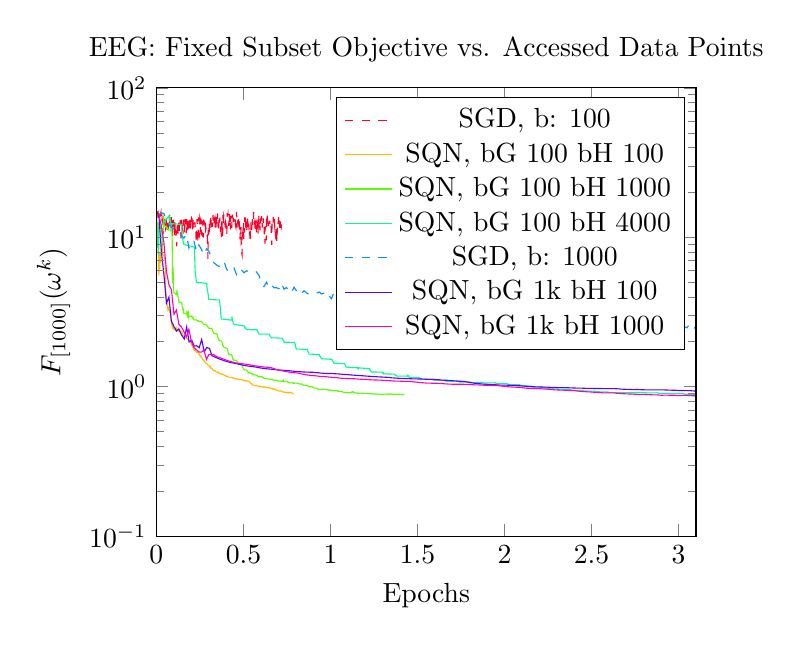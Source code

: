 % This file was created by matplotlib v0.1.0.
% Copyright (c) 2010--2014, Nico Schlömer <nico.schloemer@gmail.com>
% All rights reserved.
% 
% The lastest updates can be retrieved from
% 
% https://github.com/nschloe/matplotlib2tikz
% 
% where you can also submit bug reports and leavecomments.
% 
\begin{tikzpicture}

\definecolor{color1}{rgb}{1,0.728,0}
\definecolor{color0}{rgb}{1,0,0.16}
\definecolor{color3}{rgb}{0,1,0.548}
\definecolor{color2}{rgb}{0.36,1,0}
\definecolor{color5}{rgb}{0.355,0,1}
\definecolor{color4}{rgb}{0,0.562,1}
\definecolor{color6}{rgb}{1,0,0.75}

\begin{axis}[
title={EEG: Fixed Subset Objective vs. Accessed Data Points},
xlabel={Epochs},
ylabel={$F_{[1000]}(\omega^k)$},
xmin=0, xmax=3.1,
ymin=0.1, ymax=100,
ymode=log,
axis on top,
legend entries={{SGD, b: 100},{SQN, bG 100 bH 100},{SQN, bG 100 bH 1000},{SQN, bG 100 bH 4000},{SGD, b: 1000},{SQN, bG 1k bH 100},{SQN, bG 1k bH 1000}}
]
\addplot [color0, dashed]
coordinates {
(0.001,14.168)
(0.003,14.736)
(0.004,12.961)
(0.006,14.954)
(0.007,13.042)
(0.009,14.427)
(0.01,14.567)
(0.012,13.857)
(0.013,13.86)
(0.014,13.371)
(0.016,13.699)
(0.017,13.827)
(0.019,13.294)
(0.02,14.1)
(0.022,14.098)
(0.023,14.035)
(0.024,14.303)
(0.026,14.68)
(0.027,13.869)
(0.029,12.898)
(0.03,12.516)
(0.032,13.109)
(0.033,13.401)
(0.035,12.707)
(0.036,12.455)
(0.037,12.009)
(0.039,10.479)
(0.04,13.044)
(0.042,12.393)
(0.043,12.585)
(0.045,13.245)
(0.046,12.275)
(0.047,13.304)
(0.049,11.525)
(0.05,11.324)
(0.052,12.258)
(0.053,11.547)
(0.055,11.864)
(0.056,11.049)
(0.058,13.37)
(0.059,12.996)
(0.06,12.474)
(0.062,11.194)
(0.063,12.186)
(0.065,12.903)
(0.066,13.005)
(0.068,11.97)
(0.069,11.732)
(0.07,11.4)
(0.072,12.681)
(0.073,11.907)
(0.075,13.043)
(0.076,13.908)
(0.078,14.438)
(0.079,13.556)
(0.081,13.18)
(0.082,11.918)
(0.083,11.82)
(0.085,13.751)
(0.086,11.682)
(0.088,12.041)
(0.089,13.097)
(0.091,12.054)
(0.092,11.709)
(0.093,10.199)
(0.095,12.032)
(0.096,12.004)
(0.098,13.119)
(0.099,11.946)
(0.101,12.058)
(0.102,11.603)
(0.104,10.453)
(0.105,10.441)
(0.106,12.989)
(0.108,11.328)
(0.109,10.904)
(0.111,10.584)
(0.112,9.999)
(0.114,11.057)
(0.115,9.957)
(0.116,8.697)
(0.118,9.34)
(0.119,12.292)
(0.121,11.765)
(0.122,12.283)
(0.124,10.714)
(0.125,10.153)
(0.127,10.413)
(0.128,12.786)
(0.129,12.382)
(0.131,12.934)
(0.132,11.59)
(0.134,10.782)
(0.135,11.984)
(0.137,12.914)
(0.138,12.885)
(0.139,11.559)
(0.141,9.83)
(0.142,11.062)
(0.144,11.66)
(0.145,13.438)
(0.147,12.106)
(0.148,11.113)
(0.15,11.42)
(0.151,12.149)
(0.152,11.604)
(0.154,11.609)
(0.155,13.111)
(0.157,12.479)
(0.158,10.833)
(0.16,10.924)
(0.161,12.03)
(0.162,11.137)
(0.164,13.042)
(0.165,13.015)
(0.167,11.772)
(0.168,13.223)
(0.17,12.147)
(0.171,10.648)
(0.173,11.84)
(0.174,13.246)
(0.175,12.283)
(0.177,11.85)
(0.178,12.12)
(0.18,10.997)
(0.181,11.497)
(0.183,13.621)
(0.184,13.092)
(0.185,12.107)
(0.187,11.479)
(0.188,13.165)
(0.19,12.479)
(0.191,11.507)
(0.193,13.114)
(0.194,12.323)
(0.196,12.004)
(0.197,12.366)
(0.198,12.338)
(0.2,11.657)
(0.201,13.814)
(0.203,12.213)
(0.204,13.479)
(0.206,12.38)
(0.207,11.169)
(0.208,13.808)
(0.21,13.179)
(0.211,11.755)
(0.213,11.742)
(0.214,12.956)
(0.216,12.969)
(0.217,12.314)
(0.219,12.341)
(0.22,12.304)
(0.221,12.656)
(0.223,11.756)
(0.224,11.27)
(0.226,11.575)
(0.227,10.632)
(0.229,9.055)
(0.23,11.507)
(0.231,11.627)
(0.233,13.253)
(0.234,12.47)
(0.236,12.285)
(0.237,10.292)
(0.239,9.108)
(0.24,11.574)
(0.242,13.619)
(0.243,11.962)
(0.244,10.536)
(0.246,10.305)
(0.247,11.858)
(0.249,11.995)
(0.25,13.567)
(0.252,13.262)
(0.253,11.393)
(0.254,11.297)
(0.256,10.511)
(0.257,13.293)
(0.259,11.497)
(0.26,10.448)
(0.262,10.357)
(0.263,12.939)
(0.265,12.246)
(0.266,12.138)
(0.267,10.742)
(0.269,10.318)
(0.27,9.948)
(0.272,13.142)
(0.273,12.105)
(0.275,12.334)
(0.276,11.936)
(0.277,12.769)
(0.279,11.883)
(0.28,13.154)
(0.282,11.985)
(0.283,11.22)
(0.285,11.475)
(0.286,11.2)
(0.288,10.879)
(0.289,10.782)
(0.29,10.177)
(0.292,10.262)
(0.293,9.859)
(0.295,8.329)
(0.296,7.134)
(0.298,11.169)
(0.299,9.739)
(0.301,10.611)
(0.302,11.54)
(0.303,10.337)
(0.305,12.773)
(0.306,12.74)
(0.308,12.076)
(0.309,13.146)
(0.311,11.396)
(0.312,13.481)
(0.313,11.541)
(0.315,13.193)
(0.316,13.295)
(0.318,12.791)
(0.319,12.488)
(0.321,11.757)
(0.322,12.517)
(0.324,11.892)
(0.325,14.084)
(0.326,12.238)
(0.328,12.546)
(0.329,13.005)
(0.331,13.219)
(0.332,12.408)
(0.334,12.914)
(0.335,12.268)
(0.336,11.403)
(0.338,12.217)
(0.339,13.213)
(0.341,12.81)
(0.342,11.594)
(0.344,14.293)
(0.345,13.617)
(0.347,12.241)
(0.348,12.973)
(0.349,12.571)
(0.351,14.449)
(0.352,12.506)
(0.354,12.018)
(0.355,11.629)
(0.357,12.698)
(0.358,11.34)
(0.359,13.897)
(0.361,14.063)
(0.362,12.543)
(0.364,13.01)
(0.365,13.152)
(0.367,12.574)
(0.368,10.883)
(0.37,12.361)
(0.371,11.691)
(0.372,10.789)
(0.374,9.967)
(0.375,13.65)
(0.377,12.242)
(0.378,11.059)
(0.38,10.057)
(0.381,10.873)
(0.382,14.055)
(0.384,12.015)
(0.385,12.625)
(0.387,14.055)
(0.388,13.871)
(0.39,13.466)
(0.391,12.379)
(0.393,12.275)
(0.394,12.705)
(0.395,11.18)
(0.397,11.499)
(0.398,12.563)
(0.4,12.265)
(0.401,11.44)
(0.403,10.754)
(0.404,10.281)
(0.405,10.983)
(0.407,14.506)
(0.408,14.202)
(0.41,14.133)
(0.411,14.348)
(0.413,13.006)
(0.414,13.053)
(0.416,11.91)
(0.417,12.774)
(0.418,14.528)
(0.42,13.613)
(0.421,12.74)
(0.423,11.593)
(0.424,12.463)
(0.426,11.209)
(0.427,13.97)
(0.428,13.234)
(0.43,12.406)
(0.431,12.445)
(0.433,11.588)
(0.434,14.11)
(0.436,13.394)
(0.437,14.171)
(0.439,12.77)
(0.44,12.365)
(0.441,13.526)
(0.443,12.851)
(0.444,12.682)
(0.446,12.389)
(0.447,13.123)
(0.449,12.722)
(0.45,13.103)
(0.451,13.111)
(0.453,13.026)
(0.454,12.156)
(0.456,11.792)
(0.457,12.972)
(0.459,11.632)
(0.46,14.71)
(0.462,13.582)
(0.463,13.327)
(0.464,13.363)
(0.466,12.381)
(0.467,12.953)
(0.469,11.067)
(0.47,12.138)
(0.472,13.239)
(0.473,12.226)
(0.474,12.984)
(0.476,12.672)
(0.477,12.065)
(0.479,11.094)
(0.48,9.679)
(0.482,11.157)
(0.483,10.933)
(0.485,10.371)
(0.486,11.692)
(0.487,9.003)
(0.489,9.086)
(0.49,7.852)
(0.492,7.653)
(0.493,10.388)
(0.495,10.795)
(0.496,11.704)
(0.497,11.13)
(0.499,11.301)
(0.5,12.498)
(0.502,9.758)
(0.503,11.496)
(0.505,11.475)
(0.506,10.742)
(0.508,13.661)
(0.509,12.481)
(0.51,13.44)
(0.512,11.941)
(0.513,11.049)
(0.515,12.737)
(0.516,12.589)
(0.518,11.814)
(0.519,10.852)
(0.52,12.377)
(0.522,12.315)
(0.523,13.789)
(0.525,12.064)
(0.526,11.037)
(0.528,12.182)
(0.529,12.017)
(0.531,12.047)
(0.532,11.323)
(0.533,11.042)
(0.535,11.646)
(0.536,10.643)
(0.538,9.773)
(0.539,11.184)
(0.541,9.804)
(0.542,10.61)
(0.543,12.007)
(0.545,13.223)
(0.546,12.327)
(0.548,11.224)
(0.549,11.762)
(0.551,13.34)
(0.552,12.963)
(0.554,12.083)
(0.555,12.67)
(0.556,12.225)
(0.558,12.604)
(0.559,14.789)
(0.561,14.149)
(0.562,13.255)
(0.564,12.578)
(0.565,12.721)
(0.566,11.996)
(0.568,10.742)
(0.569,13.106)
(0.571,12.198)
(0.572,12.392)
(0.574,11.566)
(0.575,10.798)
(0.577,13.127)
(0.578,12.438)
(0.579,12.197)
(0.581,12.954)
(0.582,12.825)
(0.584,11.423)
(0.585,10.426)
(0.587,14.474)
(0.588,13.902)
(0.59,12.817)
(0.591,12.422)
(0.592,12.685)
(0.594,13.059)
(0.595,11.153)
(0.597,12.44)
(0.598,11.923)
(0.6,13.526)
(0.601,12.553)
(0.602,12.171)
(0.604,13.833)
(0.605,12.444)
(0.607,12.971)
(0.608,11.615)
(0.61,12.676)
(0.611,12.075)
(0.613,12.917)
(0.614,13.392)
(0.615,12.155)
(0.617,11.617)
(0.618,12.038)
(0.62,10.451)
(0.621,10.822)
(0.623,9.562)
(0.624,9.078)
(0.625,11.833)
(0.627,11.505)
(0.628,11.164)
(0.63,11.178)
(0.631,9.531)
(0.633,13.122)
(0.634,13.262)
(0.636,12.137)
(0.637,13.948)
(0.638,12.544)
(0.64,12.125)
(0.641,12.887)
(0.643,11.907)
(0.644,12.719)
(0.646,12.435)
(0.647,12.533)
(0.648,12.744)
(0.65,12.258)
(0.651,12.947)
(0.653,12.062)
(0.654,11.754)
(0.656,11.432)
(0.657,11.246)
(0.659,11.937)
(0.66,9.882)
(0.661,9.733)
(0.663,8.895)
(0.664,12.23)
(0.666,12.6)
(0.667,12.485)
(0.669,12.278)
(0.67,11.879)
(0.671,13.649)
(0.673,12.997)
(0.674,13.48)
(0.676,13.876)
(0.677,13.325)
(0.679,12.602)
(0.68,11.77)
(0.682,12.137)
(0.683,11.215)
(0.684,10.505)
(0.686,10.848)
(0.687,11.339)
(0.689,9.547)
(0.69,11.321)
(0.692,9.041)
(0.693,11.914)
(0.694,10.68)
(0.696,12.827)
(0.697,12.795)
(0.699,12.264)
(0.7,12.718)
(0.702,13.678)
(0.703,13.056)
(0.705,12.129)
(0.706,12.978)
(0.707,12.296)
(0.709,12.621)
(0.71,11.408)
(0.712,12.777)
(0.713,12.283)
(0.715,12.878)
(0.716,11.747)
(0.717,11.627)
(0.719,12.206)

};
\addplot [color1]
coordinates {
(0.001,14.168)
(0.003,8.663)
(0.004,8.909)
(0.006,10.27)
(0.007,9.129)
(0.009,9.234)
(0.01,7.936)
(0.012,8.501)
(0.013,7.442)
(0.014,5.536)
(0.017,6.536)
(0.019,6.142)
(0.02,7.9)
(0.022,7.432)
(0.023,6.728)
(0.024,7.058)
(0.026,7.525)
(0.027,8.155)
(0.029,8.515)
(0.03,9.088)
(0.033,8.99)
(0.035,7.922)
(0.036,7.8)
(0.037,7.729)
(0.039,7.625)
(0.04,7.625)
(0.042,7.592)
(0.043,7.478)
(0.045,7.378)
(0.046,7.271)
(0.049,7.161)
(0.05,7.064)
(0.052,4.73)
(0.053,3.967)
(0.055,4.084)
(0.056,3.673)
(0.058,3.591)
(0.059,3.6)
(0.06,3.804)
(0.062,3.541)
(0.065,3.373)
(0.066,3.293)
(0.068,3.365)
(0.069,3.375)
(0.07,3.345)
(0.072,3.38)
(0.073,3.231)
(0.075,3.212)
(0.076,3.176)
(0.078,3.142)
(0.081,3.157)
(0.082,3.232)
(0.083,2.788)
(0.085,2.701)
(0.086,2.725)
(0.088,2.618)
(0.089,2.667)
(0.091,2.653)
(0.092,2.609)
(0.093,2.499)
(0.096,2.533)
(0.098,2.465)
(0.099,2.483)
(0.101,2.455)
(0.102,2.438)
(0.104,2.429)
(0.105,2.416)
(0.106,2.411)
(0.108,2.446)
(0.109,2.422)
(0.112,2.415)
(0.114,2.454)
(0.115,2.408)
(0.116,2.421)
(0.118,2.411)
(0.119,2.372)
(0.121,2.371)
(0.122,2.387)
(0.124,2.385)
(0.125,2.448)
(0.128,2.379)
(0.129,2.345)
(0.131,2.342)
(0.132,2.339)
(0.134,2.344)
(0.135,2.338)
(0.137,2.354)
(0.138,2.339)
(0.139,2.324)
(0.141,2.32)
(0.144,2.331)
(0.145,2.34)
(0.147,2.325)
(0.148,2.288)
(0.15,2.284)
(0.151,2.257)
(0.152,2.244)
(0.154,2.221)
(0.155,2.206)
(0.157,2.193)
(0.16,2.184)
(0.161,2.173)
(0.162,2.169)
(0.164,2.149)
(0.165,2.127)
(0.167,2.123)
(0.168,2.127)
(0.17,2.135)
(0.171,2.132)
(0.173,2.115)
(0.175,2.104)
(0.177,2.096)
(0.178,2.088)
(0.18,2.073)
(0.181,2.067)
(0.183,2.058)
(0.184,2.054)
(0.185,2.042)
(0.187,2.032)
(0.188,2.028)
(0.191,2.026)
(0.193,2.016)
(0.194,1.999)
(0.196,1.99)
(0.197,1.997)
(0.198,1.982)
(0.2,1.932)
(0.201,1.9)
(0.203,1.89)
(0.204,1.888)
(0.207,1.882)
(0.208,1.862)
(0.21,1.831)
(0.211,1.824)
(0.213,1.804)
(0.214,1.784)
(0.216,1.768)
(0.217,1.755)
(0.219,1.757)
(0.22,1.759)
(0.223,1.742)
(0.224,1.734)
(0.226,1.728)
(0.227,1.722)
(0.229,1.709)
(0.23,1.707)
(0.231,1.702)
(0.233,1.697)
(0.234,1.693)
(0.236,1.694)
(0.239,1.693)
(0.24,1.688)
(0.242,1.675)
(0.243,1.664)
(0.244,1.664)
(0.246,1.652)
(0.247,1.637)
(0.249,1.631)
(0.25,1.613)
(0.252,1.596)
(0.254,1.599)
(0.256,1.604)
(0.257,1.581)
(0.259,1.566)
(0.26,1.558)
(0.262,1.557)
(0.263,1.545)
(0.265,1.528)
(0.266,1.517)
(0.267,1.517)
(0.27,1.505)
(0.272,1.508)
(0.273,1.497)
(0.275,1.484)
(0.276,1.476)
(0.277,1.471)
(0.279,1.461)
(0.28,1.453)
(0.282,1.443)
(0.283,1.44)
(0.286,1.435)
(0.288,1.433)
(0.289,1.433)
(0.29,1.425)
(0.292,1.42)
(0.293,1.405)
(0.295,1.402)
(0.296,1.398)
(0.298,1.396)
(0.299,1.392)
(0.302,1.387)
(0.303,1.383)
(0.305,1.367)
(0.306,1.361)
(0.308,1.368)
(0.309,1.353)
(0.311,1.339)
(0.312,1.345)
(0.313,1.337)
(0.315,1.335)
(0.318,1.331)
(0.319,1.329)
(0.321,1.317)
(0.322,1.301)
(0.324,1.299)
(0.325,1.293)
(0.326,1.293)
(0.328,1.288)
(0.329,1.284)
(0.331,1.28)
(0.334,1.279)
(0.335,1.278)
(0.336,1.28)
(0.338,1.277)
(0.339,1.269)
(0.341,1.261)
(0.342,1.257)
(0.344,1.256)
(0.345,1.255)
(0.347,1.253)
(0.349,1.252)
(0.351,1.251)
(0.352,1.246)
(0.354,1.247)
(0.355,1.255)
(0.357,1.254)
(0.358,1.242)
(0.359,1.24)
(0.361,1.228)
(0.362,1.231)
(0.365,1.228)
(0.367,1.224)
(0.368,1.225)
(0.37,1.223)
(0.371,1.223)
(0.372,1.218)
(0.374,1.218)
(0.375,1.218)
(0.377,1.217)
(0.378,1.213)
(0.381,1.212)
(0.382,1.207)
(0.384,1.206)
(0.385,1.204)
(0.387,1.201)
(0.388,1.198)
(0.39,1.192)
(0.391,1.192)
(0.393,1.187)
(0.394,1.189)
(0.397,1.183)
(0.398,1.182)
(0.4,1.18)
(0.401,1.179)
(0.403,1.176)
(0.404,1.17)
(0.405,1.171)
(0.407,1.17)
(0.408,1.169)
(0.41,1.165)
(0.413,1.162)
(0.414,1.161)
(0.416,1.161)
(0.417,1.16)
(0.418,1.16)
(0.42,1.159)
(0.421,1.158)
(0.423,1.156)
(0.424,1.155)
(0.426,1.155)
(0.428,1.155)
(0.43,1.154)
(0.431,1.154)
(0.433,1.152)
(0.434,1.15)
(0.436,1.148)
(0.437,1.146)
(0.439,1.144)
(0.44,1.146)
(0.441,1.144)
(0.444,1.148)
(0.446,1.139)
(0.447,1.136)
(0.449,1.134)
(0.45,1.134)
(0.451,1.135)
(0.453,1.132)
(0.454,1.133)
(0.456,1.129)
(0.457,1.129)
(0.46,1.128)
(0.462,1.131)
(0.463,1.13)
(0.464,1.125)
(0.466,1.123)
(0.467,1.122)
(0.469,1.122)
(0.47,1.121)
(0.472,1.119)
(0.473,1.119)
(0.476,1.118)
(0.477,1.117)
(0.479,1.118)
(0.48,1.117)
(0.482,1.118)
(0.483,1.117)
(0.485,1.118)
(0.486,1.116)
(0.487,1.114)
(0.489,1.115)
(0.492,1.112)
(0.493,1.112)
(0.495,1.11)
(0.496,1.11)
(0.497,1.107)
(0.499,1.103)
(0.5,1.103)
(0.502,1.1)
(0.503,1.095)
(0.505,1.098)
(0.508,1.103)
(0.509,1.097)
(0.51,1.096)
(0.512,1.098)
(0.513,1.098)
(0.515,1.098)
(0.516,1.098)
(0.518,1.103)
(0.519,1.098)
(0.52,1.095)
(0.523,1.091)
(0.525,1.091)
(0.526,1.089)
(0.528,1.087)
(0.529,1.086)
(0.531,1.083)
(0.532,1.08)
(0.533,1.08)
(0.535,1.079)
(0.536,1.075)
(0.539,1.074)
(0.541,1.074)
(0.542,1.061)
(0.543,1.052)
(0.545,1.05)
(0.546,1.048)
(0.548,1.043)
(0.549,1.039)
(0.551,1.033)
(0.552,1.029)
(0.555,1.028)
(0.556,1.024)
(0.558,1.023)
(0.559,1.023)
(0.561,1.023)
(0.562,1.022)
(0.564,1.021)
(0.565,1.02)
(0.566,1.019)
(0.568,1.018)
(0.571,1.019)
(0.572,1.02)
(0.574,1.019)
(0.575,1.017)
(0.577,1.016)
(0.578,1.014)
(0.579,1.013)
(0.581,1.012)
(0.582,1.01)
(0.584,1.009)
(0.587,1.009)
(0.588,1.008)
(0.59,1.005)
(0.591,1.008)
(0.592,1.006)
(0.594,1.004)
(0.595,1.0)
(0.597,0.999)
(0.598,1.001)
(0.6,1.004)
(0.602,1.003)
(0.604,1.0)
(0.605,1.0)
(0.607,0.999)
(0.608,0.999)
(0.61,0.999)
(0.611,0.997)
(0.613,1.001)
(0.614,0.997)
(0.615,0.993)
(0.618,0.995)
(0.62,1.0)
(0.621,0.997)
(0.623,0.995)
(0.624,0.996)
(0.625,0.996)
(0.627,0.993)
(0.628,0.994)
(0.63,0.992)
(0.631,0.992)
(0.634,0.99)
(0.636,0.991)
(0.637,0.989)
(0.638,0.987)
(0.64,0.985)
(0.641,0.984)
(0.643,0.987)
(0.644,0.987)
(0.646,0.986)
(0.647,0.985)
(0.65,0.985)
(0.651,0.983)
(0.653,0.977)
(0.654,0.974)
(0.656,0.977)
(0.657,0.977)
(0.659,0.978)
(0.66,0.977)
(0.661,0.975)
(0.663,0.974)
(0.666,0.97)
(0.667,0.966)
(0.669,0.968)
(0.67,0.965)
(0.671,0.968)
(0.673,0.966)
(0.674,0.967)
(0.676,0.964)
(0.677,0.96)
(0.679,0.958)
(0.682,0.958)
(0.683,0.961)
(0.684,0.958)
(0.686,0.953)
(0.687,0.95)
(0.689,0.949)
(0.69,0.948)
(0.692,0.95)
(0.693,0.95)
(0.694,0.95)
(0.697,0.943)
(0.699,0.942)
(0.7,0.94)
(0.702,0.938)
(0.703,0.936)
(0.705,0.937)
(0.706,0.937)
(0.707,0.936)
(0.709,0.938)
(0.71,0.938)
(0.713,0.936)
(0.715,0.937)
(0.716,0.938)
(0.717,0.938)
(0.719,0.934)
(0.72,0.932)
(0.722,0.929)
(0.723,0.925)
(0.725,0.925)
(0.726,0.925)
(0.729,0.925)
(0.73,0.923)
(0.732,0.922)
(0.733,0.922)
(0.735,0.92)
(0.736,0.918)
(0.738,0.918)
(0.739,0.918)
(0.74,0.917)
(0.742,0.917)
(0.745,0.917)
(0.746,0.918)
(0.748,0.916)
(0.749,0.913)
(0.751,0.913)
(0.752,0.915)
(0.753,0.911)
(0.755,0.913)
(0.756,0.912)
(0.758,0.911)
(0.761,0.913)
(0.762,0.911)
(0.763,0.911)
(0.765,0.915)
(0.766,0.915)
(0.768,0.916)
(0.769,0.916)
(0.771,0.915)
(0.772,0.913)
(0.774,0.913)
(0.776,0.911)
(0.778,0.908)
(0.779,0.906)
(0.781,0.907)
(0.782,0.906)
(0.784,0.906)
(0.785,0.907)
(0.786,0.903)
(0.788,0.903)
(0.789,0.903)

};
\addplot [color2]
coordinates {
(0.001,14.168)
(0.003,8.803)
(0.004,12.257)
(0.006,9.573)
(0.007,12.674)
(0.009,12.289)
(0.01,11.472)
(0.012,11.756)
(0.013,10.539)
(0.014,11.561)
(0.03,11.456)
(0.032,10.193)
(0.033,9.908)
(0.035,8.876)
(0.036,9.844)
(0.037,11.511)
(0.039,11.008)
(0.04,11.657)
(0.042,14.018)
(0.043,12.144)
(0.059,11.555)
(0.06,11.708)
(0.062,11.627)
(0.063,11.552)
(0.065,11.466)
(0.066,11.388)
(0.068,11.341)
(0.069,11.264)
(0.07,11.195)
(0.072,11.158)
(0.088,11.194)
(0.089,11.11)
(0.091,9.342)
(0.092,6.046)
(0.093,5.042)
(0.095,5.077)
(0.096,6.28)
(0.098,4.833)
(0.099,4.413)
(0.101,4.241)
(0.116,4.131)
(0.118,4.448)
(0.119,4.267)
(0.121,4.231)
(0.122,4.158)
(0.124,4.031)
(0.125,3.94)
(0.127,3.873)
(0.128,3.82)
(0.129,3.698)
(0.145,3.644)
(0.147,3.541)
(0.148,3.434)
(0.15,3.394)
(0.151,3.319)
(0.152,3.301)
(0.154,3.314)
(0.155,3.243)
(0.157,3.168)
(0.158,3.089)
(0.174,3.075)
(0.175,3.208)
(0.177,3.027)
(0.178,3.078)
(0.18,3.042)
(0.181,3.064)
(0.183,3.133)
(0.184,2.98)
(0.185,3.033)
(0.187,2.95)
(0.203,2.952)
(0.204,2.968)
(0.206,2.89)
(0.207,2.881)
(0.208,2.878)
(0.21,2.901)
(0.211,2.848)
(0.213,2.822)
(0.214,2.813)
(0.216,2.805)
(0.231,2.803)
(0.233,2.782)
(0.234,2.771)
(0.236,2.763)
(0.237,2.772)
(0.239,2.765)
(0.24,2.748)
(0.242,2.745)
(0.243,2.754)
(0.244,2.745)
(0.26,2.719)
(0.262,2.709)
(0.263,2.699)
(0.265,2.688)
(0.266,2.665)
(0.267,2.658)
(0.269,2.644)
(0.27,2.632)
(0.272,2.617)
(0.273,2.608)
(0.289,2.594)
(0.29,2.583)
(0.292,2.557)
(0.293,2.531)
(0.295,2.512)
(0.296,2.506)
(0.298,2.507)
(0.299,2.495)
(0.301,2.464)
(0.302,2.462)
(0.318,2.456)
(0.319,2.437)
(0.321,2.402)
(0.322,2.376)
(0.324,2.36)
(0.325,2.353)
(0.326,2.334)
(0.328,2.322)
(0.329,2.287)
(0.331,2.267)
(0.347,2.261)
(0.348,2.248)
(0.349,2.214)
(0.351,2.184)
(0.352,2.167)
(0.354,2.127)
(0.355,2.113)
(0.357,2.106)
(0.358,2.075)
(0.359,2.042)
(0.375,2.022)
(0.377,1.999)
(0.378,1.953)
(0.38,1.937)
(0.381,1.899)
(0.382,1.892)
(0.384,1.885)
(0.385,1.854)
(0.387,1.843)
(0.388,1.842)
(0.404,1.811)
(0.405,1.807)
(0.407,1.804)
(0.408,1.781)
(0.41,1.755)
(0.411,1.715)
(0.413,1.68)
(0.414,1.673)
(0.416,1.649)
(0.417,1.652)
(0.433,1.637)
(0.434,1.614)
(0.436,1.583)
(0.437,1.567)
(0.439,1.542)
(0.44,1.527)
(0.441,1.531)
(0.443,1.519)
(0.444,1.502)
(0.446,1.509)
(0.462,1.492)
(0.463,1.479)
(0.464,1.463)
(0.466,1.449)
(0.467,1.441)
(0.469,1.426)
(0.47,1.431)
(0.472,1.421)
(0.473,1.413)
(0.474,1.419)
(0.49,1.4)
(0.492,1.389)
(0.493,1.371)
(0.495,1.362)
(0.496,1.352)
(0.497,1.345)
(0.499,1.33)
(0.5,1.321)
(0.502,1.31)
(0.503,1.301)
(0.519,1.293)
(0.52,1.283)
(0.522,1.277)
(0.523,1.276)
(0.525,1.267)
(0.526,1.259)
(0.528,1.24)
(0.529,1.234)
(0.531,1.238)
(0.532,1.241)
(0.548,1.224)
(0.549,1.224)
(0.551,1.216)
(0.552,1.21)
(0.554,1.215)
(0.555,1.206)
(0.556,1.209)
(0.558,1.21)
(0.559,1.21)
(0.561,1.202)
(0.577,1.194)
(0.578,1.188)
(0.579,1.184)
(0.581,1.184)
(0.582,1.176)
(0.584,1.17)
(0.585,1.168)
(0.587,1.168)
(0.588,1.166)
(0.59,1.166)
(0.605,1.167)
(0.607,1.167)
(0.608,1.165)
(0.61,1.158)
(0.611,1.155)
(0.613,1.152)
(0.614,1.148)
(0.615,1.149)
(0.617,1.142)
(0.618,1.139)
(0.634,1.136)
(0.636,1.134)
(0.637,1.134)
(0.638,1.134)
(0.64,1.131)
(0.641,1.129)
(0.643,1.126)
(0.644,1.128)
(0.646,1.127)
(0.647,1.124)
(0.663,1.122)
(0.664,1.123)
(0.666,1.121)
(0.667,1.114)
(0.669,1.113)
(0.67,1.114)
(0.671,1.109)
(0.673,1.109)
(0.674,1.107)
(0.676,1.106)
(0.692,1.103)
(0.693,1.104)
(0.694,1.106)
(0.696,1.103)
(0.697,1.1)
(0.699,1.096)
(0.7,1.092)
(0.702,1.094)
(0.703,1.092)
(0.705,1.095)
(0.72,1.088)
(0.722,1.092)
(0.723,1.09)
(0.725,1.09)
(0.726,1.087)
(0.728,1.1)
(0.729,1.105)
(0.73,1.094)
(0.732,1.088)
(0.733,1.082)
(0.749,1.084)
(0.751,1.084)
(0.752,1.08)
(0.753,1.078)
(0.755,1.072)
(0.756,1.073)
(0.758,1.071)
(0.759,1.074)
(0.761,1.068)
(0.762,1.063)
(0.778,1.062)
(0.779,1.062)
(0.781,1.063)
(0.782,1.061)
(0.784,1.065)
(0.785,1.061)
(0.786,1.06)
(0.788,1.056)
(0.789,1.052)
(0.791,1.056)
(0.807,1.057)
(0.808,1.054)
(0.809,1.052)
(0.811,1.052)
(0.812,1.054)
(0.814,1.052)
(0.815,1.048)
(0.817,1.047)
(0.818,1.046)
(0.82,1.045)
(0.835,1.042)
(0.837,1.04)
(0.838,1.042)
(0.84,1.038)
(0.841,1.033)
(0.843,1.03)
(0.844,1.026)
(0.845,1.023)
(0.847,1.022)
(0.848,1.022)
(0.864,1.02)
(0.866,1.017)
(0.867,1.018)
(0.868,1.015)
(0.87,1.011)
(0.871,1.011)
(0.873,1.009)
(0.874,1.004)
(0.876,1.002)
(0.877,1.0)
(0.893,1.0)
(0.894,1.0)
(0.896,0.999)
(0.897,0.998)
(0.899,0.996)
(0.9,0.992)
(0.902,0.992)
(0.903,0.99)
(0.904,0.985)
(0.906,0.98)
(0.922,0.979)
(0.923,0.977)
(0.925,0.972)
(0.926,0.971)
(0.927,0.972)
(0.929,0.963)
(0.93,0.957)
(0.932,0.959)
(0.933,0.956)
(0.935,0.959)
(0.95,0.959)
(0.952,0.958)
(0.953,0.958)
(0.955,0.958)
(0.956,0.96)
(0.958,0.963)
(0.959,0.961)
(0.96,0.964)
(0.962,0.963)
(0.963,0.961)
(0.979,0.958)
(0.981,0.957)
(0.982,0.956)
(0.983,0.955)
(0.985,0.953)
(0.986,0.951)
(0.988,0.953)
(0.989,0.953)
(0.991,0.951)
(0.992,0.948)
(1.008,0.947)
(1.009,0.946)
(1.011,0.945)
(1.012,0.942)
(1.014,0.941)
(1.015,0.942)
(1.017,0.942)
(1.018,0.941)
(1.019,0.944)
(1.021,0.942)
(1.037,0.941)
(1.038,0.939)
(1.04,0.94)
(1.041,0.935)
(1.042,0.933)
(1.044,0.934)
(1.045,0.934)
(1.047,0.932)
(1.048,0.935)
(1.05,0.931)
(1.065,0.929)
(1.067,0.928)
(1.068,0.925)
(1.07,0.923)
(1.071,0.922)
(1.073,0.921)
(1.074,0.919)
(1.075,0.918)
(1.077,0.915)
(1.078,0.915)
(1.094,0.914)
(1.096,0.913)
(1.097,0.914)
(1.098,0.913)
(1.1,0.911)
(1.101,0.909)
(1.103,0.909)
(1.104,0.913)
(1.106,0.914)
(1.107,0.913)
(1.123,0.915)
(1.124,0.927)
(1.126,0.926)
(1.127,0.923)
(1.129,0.924)
(1.13,0.928)
(1.132,0.924)
(1.133,0.918)
(1.134,0.917)
(1.136,0.912)
(1.152,0.91)
(1.153,0.904)
(1.155,0.905)
(1.156,0.904)
(1.157,0.904)
(1.159,0.904)
(1.16,0.904)
(1.162,0.905)
(1.163,0.905)
(1.165,0.906)
(1.18,0.906)
(1.182,0.905)
(1.183,0.905)
(1.185,0.904)
(1.186,0.902)
(1.188,0.902)
(1.189,0.9)
(1.191,0.901)
(1.192,0.901)
(1.193,0.902)
(1.209,0.903)
(1.211,0.903)
(1.212,0.901)
(1.214,0.901)
(1.215,0.9)
(1.216,0.899)
(1.218,0.899)
(1.219,0.9)
(1.221,0.899)
(1.222,0.897)
(1.238,0.898)
(1.239,0.896)
(1.241,0.896)
(1.242,0.896)
(1.244,0.897)
(1.245,0.896)
(1.247,0.895)
(1.248,0.895)
(1.249,0.896)
(1.251,0.895)
(1.267,0.894)
(1.268,0.895)
(1.27,0.892)
(1.271,0.893)
(1.272,0.893)
(1.274,0.893)
(1.275,0.892)
(1.277,0.892)
(1.278,0.892)
(1.28,0.891)
(1.295,0.889)
(1.297,0.889)
(1.298,0.891)
(1.3,0.89)
(1.301,0.892)
(1.303,0.892)
(1.304,0.889)
(1.306,0.89)
(1.307,0.89)
(1.308,0.892)
(1.324,0.894)
(1.326,0.892)
(1.327,0.893)
(1.329,0.893)
(1.33,0.893)
(1.331,0.894)
(1.333,0.892)
(1.334,0.89)
(1.336,0.89)
(1.337,0.894)
(1.353,0.895)
(1.354,0.892)
(1.356,0.892)
(1.357,0.891)
(1.359,0.892)
(1.36,0.892)
(1.362,0.892)
(1.363,0.891)
(1.364,0.891)
(1.366,0.891)
(1.382,0.889)
(1.383,0.888)
(1.385,0.891)
(1.386,0.891)
(1.387,0.891)
(1.389,0.891)
(1.39,0.89)
(1.392,0.891)
(1.393,0.891)
(1.395,0.889)
(1.41,0.887)
(1.412,0.888)
(1.413,0.887)
(1.415,0.886)
(1.416,0.886)
(1.418,0.886)
(1.419,0.887)
(1.421,0.887)
(1.422,0.888)
(1.423,0.891)

};
\addplot [color3]
coordinates {
(0.001,14.168)
(0.003,9.021)
(0.004,10.512)
(0.006,9.003)
(0.007,8.603)
(0.009,11.417)
(0.01,9.357)
(0.012,7.574)
(0.013,7.72)
(0.014,11.438)
(0.073,13.94)
(0.075,13.037)
(0.076,13.075)
(0.078,13.394)
(0.079,13.277)
(0.081,12.003)
(0.082,11.775)
(0.083,11.455)
(0.085,11.934)
(0.086,12.352)
(0.145,12.192)
(0.147,10.74)
(0.148,10.152)
(0.15,9.938)
(0.151,9.804)
(0.152,9.592)
(0.154,9.387)
(0.155,9.145)
(0.157,9.187)
(0.158,8.95)
(0.217,8.619)
(0.219,8.415)
(0.22,7.513)
(0.221,6.632)
(0.223,5.888)
(0.224,5.694)
(0.226,5.539)
(0.227,5.314)
(0.229,5.141)
(0.23,5.0)
(0.289,4.917)
(0.29,4.69)
(0.292,4.509)
(0.293,4.445)
(0.295,4.352)
(0.296,4.207)
(0.298,4.114)
(0.299,3.972)
(0.301,3.83)
(0.302,3.835)
(0.361,3.81)
(0.362,3.763)
(0.364,3.671)
(0.365,3.516)
(0.367,3.418)
(0.368,3.314)
(0.37,3.073)
(0.371,2.991)
(0.372,2.898)
(0.374,2.839)
(0.433,2.791)
(0.434,2.952)
(0.436,2.821)
(0.437,2.766)
(0.439,2.743)
(0.44,2.741)
(0.441,2.658)
(0.443,2.635)
(0.444,2.633)
(0.446,2.613)
(0.505,2.551)
(0.506,2.509)
(0.508,2.491)
(0.509,2.499)
(0.51,2.473)
(0.512,2.456)
(0.513,2.459)
(0.515,2.441)
(0.516,2.42)
(0.518,2.411)
(0.577,2.405)
(0.578,2.401)
(0.579,2.377)
(0.581,2.357)
(0.582,2.339)
(0.584,2.316)
(0.585,2.296)
(0.587,2.283)
(0.588,2.268)
(0.59,2.251)
(0.648,2.25)
(0.65,2.228)
(0.651,2.21)
(0.653,2.193)
(0.654,2.178)
(0.656,2.169)
(0.657,2.155)
(0.659,2.149)
(0.66,2.138)
(0.661,2.126)
(0.72,2.115)
(0.722,2.114)
(0.723,2.1)
(0.725,2.076)
(0.726,2.068)
(0.728,2.059)
(0.729,2.045)
(0.73,2.037)
(0.732,2.023)
(0.733,1.987)
(0.792,1.981)
(0.794,1.972)
(0.795,1.96)
(0.797,1.941)
(0.798,1.895)
(0.799,1.855)
(0.801,1.841)
(0.802,1.814)
(0.804,1.8)
(0.805,1.788)
(0.864,1.777)
(0.866,1.783)
(0.867,1.758)
(0.868,1.746)
(0.87,1.733)
(0.871,1.712)
(0.873,1.709)
(0.874,1.702)
(0.876,1.673)
(0.877,1.654)
(0.936,1.644)
(0.937,1.625)
(0.939,1.607)
(0.94,1.59)
(0.942,1.584)
(0.943,1.578)
(0.945,1.566)
(0.946,1.556)
(0.948,1.555)
(0.949,1.541)
(1.008,1.525)
(1.009,1.518)
(1.011,1.506)
(1.012,1.489)
(1.014,1.48)
(1.015,1.467)
(1.017,1.462)
(1.018,1.455)
(1.019,1.441)
(1.021,1.433)
(1.08,1.427)
(1.081,1.426)
(1.083,1.422)
(1.084,1.403)
(1.086,1.384)
(1.087,1.377)
(1.088,1.365)
(1.09,1.356)
(1.091,1.357)
(1.093,1.352)
(1.152,1.34)
(1.153,1.342)
(1.155,1.332)
(1.156,1.333)
(1.157,1.34)
(1.159,1.341)
(1.16,1.32)
(1.162,1.335)
(1.163,1.34)
(1.165,1.337)
(1.224,1.321)
(1.225,1.309)
(1.226,1.296)
(1.228,1.291)
(1.229,1.289)
(1.231,1.274)
(1.232,1.27)
(1.234,1.261)
(1.235,1.264)
(1.237,1.256)
(1.295,1.252)
(1.297,1.249)
(1.298,1.242)
(1.3,1.241)
(1.301,1.247)
(1.303,1.231)
(1.304,1.224)
(1.306,1.231)
(1.307,1.22)
(1.308,1.219)
(1.367,1.215)
(1.369,1.212)
(1.37,1.205)
(1.372,1.199)
(1.373,1.195)
(1.375,1.19)
(1.376,1.191)
(1.377,1.185)
(1.379,1.188)
(1.38,1.179)
(1.439,1.178)
(1.441,1.175)
(1.442,1.188)
(1.444,1.196)
(1.445,1.192)
(1.446,1.191)
(1.448,1.179)
(1.449,1.177)
(1.451,1.177)
(1.452,1.151)
(1.511,1.151)
(1.513,1.144)
(1.514,1.141)
(1.515,1.136)
(1.517,1.137)
(1.518,1.133)
(1.52,1.134)
(1.521,1.128)
(1.523,1.126)
(1.524,1.124)
(1.583,1.123)
(1.584,1.119)
(1.586,1.115)
(1.587,1.118)
(1.589,1.116)
(1.59,1.113)
(1.592,1.108)
(1.593,1.109)
(1.595,1.104)
(1.596,1.102)
(1.655,1.103)
(1.656,1.105)
(1.658,1.1)
(1.659,1.1)
(1.661,1.095)
(1.662,1.095)
(1.664,1.091)
(1.665,1.09)
(1.666,1.088)
(1.668,1.088)
(1.727,1.087)
(1.728,1.089)
(1.73,1.088)
(1.731,1.088)
(1.733,1.088)
(1.734,1.087)
(1.735,1.085)
(1.737,1.081)
(1.738,1.084)
(1.74,1.076)
(1.799,1.077)
(1.8,1.078)
(1.802,1.077)
(1.803,1.076)
(1.804,1.072)
(1.806,1.072)
(1.807,1.074)
(1.809,1.072)
(1.81,1.068)
(1.812,1.07)
(1.871,1.071)
(1.872,1.07)
(1.873,1.067)
(1.875,1.065)
(1.876,1.067)
(1.878,1.066)
(1.879,1.066)
(1.881,1.062)
(1.882,1.062)
(1.884,1.06)
(1.942,1.061)
(1.944,1.064)
(1.945,1.064)
(1.947,1.065)
(1.948,1.062)
(1.95,1.059)
(1.951,1.054)
(1.953,1.053)
(1.954,1.053)
(1.955,1.051)
(2.014,1.049)
(2.016,1.048)
(2.017,1.045)
(2.019,1.044)
(2.02,1.043)
(2.022,1.039)
(2.023,1.037)
(2.024,1.037)
(2.026,1.035)
(2.027,1.034)
(2.086,1.032)
(2.088,1.032)
(2.089,1.026)
(2.091,1.018)
(2.092,1.019)
(2.093,1.017)
(2.095,1.021)
(2.096,1.021)
(2.098,1.018)
(2.099,1.021)
(2.158,1.009)
(2.16,1.001)
(2.161,1.001)
(2.162,1.004)
(2.164,1.001)
(2.165,1.0)
(2.167,1.0)
(2.168,0.998)
(2.17,0.995)
(2.171,0.994)
(2.23,0.992)
(2.231,0.993)
(2.233,0.989)
(2.234,0.989)
(2.236,0.99)
(2.237,0.987)
(2.239,0.981)
(2.24,0.977)
(2.242,0.973)
(2.243,0.97)
(2.302,0.968)
(2.303,0.971)
(2.305,0.967)
(2.306,0.963)
(2.308,0.964)
(2.309,0.961)
(2.311,0.956)
(2.312,0.96)
(2.313,0.961)
(2.315,0.964)
(2.374,0.96)
(2.375,0.959)
(2.377,0.959)
(2.378,0.957)
(2.38,0.955)
(2.381,0.951)
(2.382,0.951)
(2.384,0.948)
(2.385,0.947)
(2.387,0.947)
(2.446,0.945)
(2.447,0.947)
(2.449,0.944)
(2.45,0.94)
(2.451,0.937)
(2.453,0.941)
(2.454,0.941)
(2.456,0.94)
(2.457,0.938)
(2.459,0.937)
(2.518,0.934)
(2.519,0.934)
(2.52,0.932)
(2.522,0.93)
(2.523,0.927)
(2.525,0.928)
(2.526,0.927)
(2.528,0.927)
(2.529,0.926)
(2.531,0.926)
(2.59,0.922)
(2.591,0.921)
(2.592,0.919)
(2.594,0.922)
(2.595,0.92)
(2.597,0.92)
(2.598,0.92)
(2.6,0.915)
(2.601,0.915)
(2.602,0.916)
(2.661,0.917)
(2.663,0.916)
(2.664,0.915)
(2.666,0.915)
(2.667,0.914)
(2.669,0.915)
(2.67,0.913)
(2.671,0.912)
(2.673,0.913)
(2.674,0.913)
(2.733,0.915)
(2.735,0.915)
(2.736,0.914)
(2.738,0.914)
(2.739,0.912)
(2.74,0.913)
(2.742,0.913)
(2.743,0.913)
(2.745,0.915)
(2.746,0.916)
(2.805,0.914)
(2.807,0.914)
(2.808,0.912)
(2.809,0.911)
(2.811,0.91)
(2.812,0.91)
(2.814,0.911)
(2.815,0.908)
(2.817,0.909)
(2.818,0.909)
(2.877,0.911)
(2.879,0.911)
(2.88,0.91)
(2.881,0.909)
(2.883,0.906)
(2.884,0.905)
(2.886,0.903)
(2.887,0.903)
(2.889,0.903)
(2.89,0.903)
(2.949,0.902)
(2.95,0.903)
(2.952,0.901)
(2.953,0.901)
(2.955,0.902)
(2.956,0.9)
(2.958,0.899)
(2.959,0.899)
(2.96,0.899)
(2.962,0.9)
(3.021,0.901)
(3.022,0.901)
(3.024,0.901)
(3.025,0.9)
(3.027,0.9)
(3.028,0.897)
(3.029,0.896)
(3.031,0.893)
(3.032,0.892)
(3.034,0.891)
(3.093,0.891)
(3.094,0.891)
(3.096,0.891)
(3.097,0.89)
(3.098,0.89)
(3.1,0.889)
(3.101,0.891)
(3.103,0.89)
(3.104,0.89)
(3.106,0.89)
(3.165,0.89)
(3.166,0.889)
(3.168,0.886)
(3.169,0.884)
(3.17,0.884)
(3.172,0.884)
(3.173,0.881)
(3.175,0.88)
(3.176,0.879)
(3.178,0.882)
(3.237,0.883)
(3.238,0.885)
(3.239,0.885)
(3.241,0.885)
(3.242,0.882)
(3.244,0.88)
(3.245,0.88)
(3.247,0.88)
(3.248,0.878)
(3.249,0.877)
(3.308,0.875)
(3.31,0.874)
(3.311,0.872)
(3.313,0.872)
(3.314,0.873)
(3.316,0.873)
(3.317,0.875)
(3.318,0.874)
(3.32,0.873)
(3.321,0.874)
(3.38,0.876)
(3.382,0.876)
(3.383,0.873)
(3.385,0.87)
(3.386,0.87)
(3.387,0.87)
(3.389,0.868)
(3.39,0.865)
(3.392,0.866)
(3.393,0.868)
(3.452,0.869)
(3.454,0.869)
(3.455,0.867)
(3.457,0.867)
(3.458,0.866)
(3.459,0.865)
(3.461,0.865)
(3.462,0.865)
(3.464,0.865)
(3.465,0.864)
(3.524,0.865)
(3.526,0.863)
(3.527,0.862)
(3.528,0.862)
(3.53,0.86)
(3.531,0.861)
(3.533,0.861)
(3.534,0.86)
(3.536,0.859)
(3.537,0.857)

};
\addplot [color4, dashed]
coordinates {
(0.014,14.168)
(0.029,14.606)
(0.043,14.398)
(0.058,12.841)
(0.072,12.232)
(0.086,11.691)
(0.101,11.388)
(0.115,10.788)
(0.129,10.812)
(0.144,10.276)
(0.158,9.876)
(0.173,10.42)
(0.187,8.473)
(0.201,9.341)
(0.216,9.409)
(0.23,8.051)
(0.244,8.896)
(0.259,8.297)
(0.273,7.641)
(0.288,8.357)
(0.302,8.071)
(0.316,7.27)
(0.331,6.744)
(0.345,6.54)
(0.359,6.383)
(0.374,6.502)
(0.388,6.913)
(0.403,6.138)
(0.417,5.828)
(0.431,6.044)
(0.446,6.227)
(0.46,5.648)
(0.474,6.18)
(0.489,6.039)
(0.503,5.792)
(0.518,5.971)
(0.532,5.888)
(0.546,5.831)
(0.561,5.787)
(0.575,5.871)
(0.59,5.53)
(0.604,4.887)
(0.618,4.687)
(0.633,5.002)
(0.647,4.608)
(0.661,4.802)
(0.676,4.596)
(0.69,4.599)
(0.705,4.529)
(0.719,4.926)
(0.733,4.501)
(0.748,4.618)
(0.762,4.278)
(0.776,4.275)
(0.791,4.634)
(0.805,4.37)
(0.82,4.46)
(0.834,4.219)
(0.848,4.391)
(0.863,4.244)
(0.877,4.151)
(0.891,4.171)
(0.906,4.188)
(0.92,4.23)
(0.935,4.302)
(0.949,4.177)
(0.963,4.223)
(0.978,3.964)
(0.992,4.058)
(1.006,3.883)
(1.021,4.317)
(1.035,3.91)
(1.05,3.951)
(1.064,3.91)
(1.078,3.907)
(1.093,3.907)
(1.107,3.891)
(1.121,4.038)
(1.136,4.127)
(1.15,3.876)
(1.165,3.809)
(1.179,3.647)
(1.193,3.904)
(1.208,3.657)
(1.222,3.695)
(1.237,4.037)
(1.251,3.797)
(1.265,4.03)
(1.28,4.089)
(1.294,3.613)
(1.308,3.576)
(1.323,3.436)
(1.337,3.816)
(1.352,3.688)
(1.366,3.587)
(1.38,3.512)
(1.395,3.748)
(1.409,3.5)
(1.423,3.605)
(1.438,3.545)
(1.452,3.921)
(1.467,3.505)
(1.481,3.782)
(1.495,3.504)
(1.51,3.649)
(1.524,3.688)
(1.538,3.501)
(1.553,3.232)
(1.567,3.319)
(1.582,3.13)
(1.596,3.167)
(1.61,3.492)
(1.625,3.255)
(1.639,3.326)
(1.653,3.137)
(1.668,3.118)
(1.682,3.06)
(1.697,3.354)
(1.711,3.348)
(1.725,3.461)
(1.74,3.088)
(1.754,3.465)
(1.769,3.273)
(1.783,4.081)
(1.797,3.137)
(1.812,3.357)
(1.826,3.399)
(1.84,3.404)
(1.855,3.466)
(1.869,3.65)
(1.884,3.304)
(1.898,2.944)
(1.912,3.122)
(1.927,2.96)
(1.941,2.903)
(1.955,2.906)
(1.97,3.214)
(1.984,2.866)
(1.999,3.098)
(2.013,3.049)
(2.027,3.424)
(2.042,3.212)
(2.056,3.286)
(2.07,3.149)
(2.085,2.834)
(2.099,3.265)
(2.114,2.777)
(2.128,2.763)
(2.142,2.835)
(2.157,2.715)
(2.171,2.679)
(2.185,2.721)
(2.2,2.861)
(2.214,2.705)
(2.229,2.71)
(2.243,2.703)
(2.257,2.723)
(2.272,2.751)
(2.286,2.734)
(2.301,2.721)
(2.315,2.759)
(2.329,2.686)
(2.344,2.711)
(2.358,2.704)
(2.372,2.652)
(2.387,2.669)
(2.401,2.739)
(2.416,2.649)
(2.43,2.727)
(2.444,2.627)
(2.459,2.803)
(2.473,2.72)
(2.487,2.61)
(2.502,2.789)
(2.516,2.626)
(2.531,2.669)
(2.545,2.57)
(2.559,2.638)
(2.574,2.807)
(2.588,2.676)
(2.602,2.641)
(2.617,2.602)
(2.631,2.68)
(2.646,2.584)
(2.66,2.671)
(2.674,2.68)
(2.689,2.529)
(2.703,2.56)
(2.717,2.574)
(2.732,2.548)
(2.746,2.667)
(2.761,2.596)
(2.775,2.539)
(2.789,2.548)
(2.804,2.6)
(2.818,2.831)
(2.832,2.59)
(2.847,2.525)
(2.861,2.505)
(2.876,2.503)
(2.89,2.453)
(2.904,2.417)
(2.919,2.673)
(2.933,2.514)
(2.948,2.57)
(2.962,2.431)
(2.976,2.597)
(2.991,2.716)
(3.005,2.459)
(3.019,2.482)
(3.034,2.523)
(3.048,2.479)
(3.063,2.626)
(3.077,2.484)
(3.091,2.468)
(3.106,2.614)
(3.12,2.462)
(3.134,2.461)
(3.149,2.41)
(3.163,2.464)
(3.178,2.346)
(3.192,2.455)
(3.206,2.376)
(3.221,2.395)
(3.235,2.423)
(3.249,2.551)
(3.264,2.379)
(3.278,2.405)
(3.293,2.366)
(3.307,2.453)
(3.321,2.386)
(3.336,2.651)
(3.35,2.327)
(3.364,2.363)
(3.379,2.438)
(3.393,2.415)
(3.408,2.379)
(3.422,2.491)
(3.436,2.53)
(3.451,2.368)
(3.465,2.369)
(3.48,2.285)
(3.494,2.33)
(3.508,2.357)
(3.523,2.314)
(3.537,2.4)
(3.551,2.344)
(3.566,2.401)
(3.58,2.271)
(3.595,2.363)
(3.609,2.347)
(3.623,2.426)
(3.638,2.267)
(3.652,2.33)
(3.666,2.315)
(3.681,2.292)
(3.695,2.344)
(3.71,2.261)
(3.724,2.325)
(3.738,2.337)
(3.753,2.346)
(3.767,2.249)
(3.781,2.239)
(3.796,2.252)
(3.81,2.221)
(3.825,2.417)
(3.839,2.258)
(3.853,2.241)
(3.868,2.317)
(3.882,2.254)
(3.896,2.39)
(3.911,2.331)
(3.925,2.303)
(3.94,2.29)
(3.954,2.366)
(3.968,2.396)
(3.983,2.258)
(3.997,2.29)
(4.012,2.282)
(4.026,2.29)
(4.04,2.308)
(4.055,2.183)
(4.069,2.169)
(4.083,2.178)
(4.098,2.417)
(4.112,2.325)
(4.127,2.193)
(4.141,2.342)
(4.155,2.209)
(4.17,2.224)
(4.184,2.204)
(4.198,2.303)
(4.213,2.178)
(4.227,2.17)
(4.242,2.203)
(4.256,2.203)
(4.27,2.19)
(4.285,2.243)
(4.299,2.204)
(4.313,2.291)
(4.328,2.211)
(4.342,2.229)
(4.357,2.244)
(4.371,2.28)
(4.385,2.214)
(4.4,2.128)
(4.414,2.389)
(4.428,2.199)
(4.443,2.197)
(4.457,2.166)
(4.472,2.188)
(4.486,2.103)
(4.5,2.268)
(4.515,2.118)
(4.529,2.161)
(4.543,2.188)
(4.558,2.23)
(4.572,2.175)
(4.587,2.147)
(4.601,2.167)
(4.615,2.202)
(4.63,2.144)
(4.644,2.056)
(4.659,2.253)
(4.673,2.182)
(4.687,2.212)
(4.702,2.13)
(4.716,2.123)
(4.73,2.081)
(4.745,2.078)
(4.759,2.234)
(4.774,2.056)
(4.788,2.138)
(4.802,2.217)
(4.817,2.108)
(4.831,2.056)
(4.845,2.037)
(4.86,2.118)
(4.874,2.064)
(4.889,2.16)
(4.903,2.189)
(4.917,2.193)
(4.932,2.12)
(4.946,2.193)
(4.96,2.074)
(4.975,2.1)
(4.989,2.0)
(5.004,2.06)
(5.018,2.09)
(5.032,2.07)
(5.047,2.066)
(5.061,2.135)
(5.075,1.997)
(5.09,2.028)
(5.104,2.071)
(5.119,1.981)
(5.133,2.067)
(5.147,2.011)
(5.162,2.079)
(5.176,2.011)
(5.191,1.968)
(5.205,2.036)
(5.219,2.037)
(5.234,2.163)
(5.248,2.08)
(5.262,2.251)
(5.277,2.105)
(5.291,2.109)
(5.306,1.975)
(5.32,2.107)
(5.334,2.12)
(5.349,2.339)
(5.363,2.003)
(5.377,2.069)
(5.392,2.012)
(5.406,2.052)
(5.421,1.987)
(5.435,2.02)
(5.449,1.942)
(5.464,1.991)
(5.478,2.15)
(5.492,2.194)
(5.507,2.08)
(5.521,2.098)
(5.536,2.176)
(5.55,1.96)
(5.564,2.048)
(5.579,2.225)
(5.593,2.155)
(5.607,2.057)
(5.622,2.005)
(5.636,1.989)
(5.651,2.172)
(5.665,2.022)
(5.679,2.171)
(5.694,2.121)
(5.708,2.103)
(5.723,2.026)
(5.737,2.121)
(5.751,2.192)
(5.766,1.92)
(5.78,1.907)
(5.794,2.016)
(5.809,2.107)
(5.823,2.081)
(5.838,1.953)
(5.852,1.996)
(5.866,1.964)
(5.881,1.911)
(5.895,1.996)
(5.909,1.995)
(5.924,1.95)
(5.938,1.904)
(5.953,1.878)
(5.967,1.924)
(5.981,1.961)
(5.996,2.071)
(6.01,1.997)
(6.024,1.934)
(6.039,1.956)
(6.053,1.829)
(6.068,2.024)
(6.082,1.933)
(6.096,2.03)
(6.111,1.962)
(6.125,1.853)
(6.139,1.875)
(6.154,2.041)
(6.168,1.918)
(6.183,1.846)
(6.197,1.848)
(6.211,1.833)
(6.226,1.911)
(6.24,1.956)
(6.254,1.85)
(6.269,1.947)
(6.283,1.835)
(6.298,1.978)
(6.312,1.923)
(6.326,1.991)
(6.341,1.902)
(6.355,1.957)
(6.37,1.919)
(6.384,1.95)
(6.398,2.048)
(6.413,1.945)
(6.427,2.008)
(6.441,2.078)
(6.456,1.917)
(6.47,1.787)
(6.485,1.866)
(6.499,1.882)
(6.513,1.798)
(6.528,1.821)
(6.542,1.795)
(6.556,1.792)
(6.571,1.896)
(6.585,1.92)
(6.6,1.995)
(6.614,1.911)
(6.628,1.877)
(6.643,1.95)
(6.657,1.943)
(6.671,1.872)
(6.686,1.818)
(6.7,1.761)
(6.715,1.845)
(6.729,1.957)
(6.743,1.984)
(6.758,1.907)
(6.772,2.001)
(6.786,1.974)
(6.801,1.887)
(6.815,1.745)
(6.83,1.728)
(6.844,1.787)
(6.858,1.959)
(6.873,1.913)
(6.887,1.998)
(6.902,1.999)
(6.916,1.736)
(6.93,1.934)
(6.945,1.871)
(6.959,2.034)
(6.973,1.86)
(6.988,1.94)
(7.002,1.754)
(7.017,1.906)
(7.031,1.82)
(7.045,1.978)
(7.06,1.951)
(7.074,1.748)
(7.088,1.856)
(7.103,1.736)
(7.117,1.812)
(7.132,1.731)
(7.146,1.836)
(7.16,1.765)
(7.175,1.924)
(7.189,1.961)

};
\addplot [color5]
coordinates {
(0.014,14.168)
(0.029,7.93)
(0.043,5.659)
(0.058,3.633)
(0.072,3.983)
(0.086,2.753)
(0.101,2.531)
(0.115,2.357)
(0.129,2.436)
(0.144,2.228)
(0.16,2.088)
(0.174,2.513)
(0.188,1.993)
(0.203,2.05)
(0.217,1.872)
(0.231,1.881)
(0.246,1.827)
(0.26,2.071)
(0.275,1.711)
(0.289,1.83)
(0.305,1.806)
(0.319,1.613)
(0.334,1.586)
(0.348,1.559)
(0.362,1.533)
(0.377,1.513)
(0.391,1.492)
(0.405,1.476)
(0.42,1.458)
(0.434,1.446)
(0.45,1.435)
(0.464,1.425)
(0.479,1.409)
(0.493,1.399)
(0.508,1.386)
(0.522,1.378)
(0.536,1.371)
(0.551,1.365)
(0.565,1.357)
(0.579,1.349)
(0.595,1.337)
(0.61,1.33)
(0.624,1.323)
(0.638,1.318)
(0.653,1.313)
(0.667,1.307)
(0.682,1.303)
(0.696,1.298)
(0.71,1.294)
(0.725,1.29)
(0.74,1.285)
(0.755,1.282)
(0.769,1.278)
(0.784,1.272)
(0.798,1.266)
(0.812,1.263)
(0.827,1.26)
(0.841,1.256)
(0.855,1.254)
(0.87,1.252)
(0.886,1.251)
(0.9,1.249)
(0.914,1.244)
(0.929,1.241)
(0.943,1.235)
(0.958,1.231)
(0.972,1.227)
(0.986,1.227)
(1.001,1.227)
(1.015,1.224)
(1.031,1.221)
(1.045,1.218)
(1.06,1.215)
(1.074,1.209)
(1.088,1.208)
(1.103,1.204)
(1.117,1.199)
(1.132,1.196)
(1.146,1.192)
(1.16,1.189)
(1.176,1.186)
(1.191,1.183)
(1.205,1.179)
(1.219,1.176)
(1.234,1.173)
(1.248,1.17)
(1.262,1.168)
(1.277,1.164)
(1.291,1.162)
(1.306,1.16)
(1.321,1.157)
(1.336,1.155)
(1.35,1.148)
(1.364,1.145)
(1.379,1.142)
(1.393,1.139)
(1.408,1.138)
(1.422,1.136)
(1.436,1.134)
(1.451,1.133)
(1.467,1.13)
(1.481,1.13)
(1.495,1.128)
(1.51,1.127)
(1.524,1.126)
(1.538,1.124)
(1.553,1.122)
(1.567,1.12)
(1.582,1.12)
(1.596,1.12)
(1.612,1.116)
(1.626,1.113)
(1.641,1.107)
(1.655,1.106)
(1.669,1.105)
(1.684,1.101)
(1.698,1.097)
(1.712,1.095)
(1.727,1.093)
(1.741,1.089)
(1.757,1.087)
(1.771,1.083)
(1.786,1.076)
(1.8,1.066)
(1.815,1.061)
(1.829,1.055)
(1.843,1.053)
(1.858,1.048)
(1.872,1.043)
(1.886,1.039)
(1.902,1.037)
(1.917,1.035)
(1.931,1.033)
(1.945,1.032)
(1.96,1.029)
(1.974,1.026)
(1.988,1.025)
(2.003,1.025)
(2.017,1.024)
(2.032,1.022)
(2.047,1.02)
(2.062,1.019)
(2.076,1.017)
(2.091,1.014)
(2.105,1.011)
(2.119,1.007)
(2.134,1.003)
(2.148,1.001)
(2.162,1.0)
(2.177,0.999)
(2.193,0.998)
(2.207,0.997)
(2.221,0.995)
(2.236,0.994)
(2.25,0.993)
(2.265,0.991)
(2.279,0.989)
(2.293,0.988)
(2.308,0.987)
(2.322,0.986)
(2.338,0.986)
(2.352,0.986)
(2.367,0.984)
(2.381,0.983)
(2.395,0.981)
(2.41,0.98)
(2.424,0.98)
(2.439,0.979)
(2.453,0.977)
(2.467,0.976)
(2.483,0.976)
(2.497,0.975)
(2.512,0.974)
(2.526,0.974)
(2.541,0.973)
(2.555,0.973)
(2.569,0.972)
(2.584,0.972)
(2.598,0.972)
(2.613,0.972)
(2.628,0.971)
(2.643,0.97)
(2.657,0.967)
(2.671,0.964)
(2.686,0.962)
(2.7,0.961)
(2.715,0.96)
(2.729,0.958)
(2.743,0.957)
(2.758,0.959)
(2.774,0.957)
(2.788,0.955)
(2.802,0.954)
(2.817,0.954)
(2.831,0.953)
(2.845,0.953)
(2.86,0.953)
(2.874,0.952)
(2.889,0.952)
(2.903,0.952)
(2.919,0.952)
(2.933,0.951)
(2.948,0.949)
(2.962,0.948)
(2.976,0.948)
(2.991,0.946)
(3.005,0.943)
(3.019,0.944)
(3.034,0.943)
(3.048,0.943)
(3.064,0.942)
(3.078,0.939)
(3.093,0.936)
(3.107,0.935)
(3.121,0.933)
(3.136,0.933)
(3.15,0.932)
(3.165,0.931)
(3.179,0.93)
(3.193,0.929)
(3.209,0.928)
(3.224,0.927)
(3.238,0.927)
(3.252,0.925)
(3.267,0.924)
(3.281,0.924)
(3.295,0.923)
(3.31,0.922)
(3.324,0.922)
(3.339,0.921)
(3.354,0.923)
(3.369,0.922)
(3.383,0.92)
(3.398,0.919)
(3.412,0.918)
(3.426,0.917)
(3.441,0.917)
(3.455,0.917)
(3.469,0.916)
(3.484,0.915)
(3.5,0.914)
(3.514,0.913)
(3.528,0.913)
(3.543,0.913)
(3.557,0.912)
(3.572,0.912)
(3.586,0.911)
(3.6,0.911)
(3.615,0.91)
(3.629,0.91)
(3.645,0.911)
(3.659,0.91)
(3.674,0.908)
(3.688,0.907)
(3.702,0.905)
(3.717,0.905)
(3.731,0.904)
(3.746,0.904)
(3.76,0.905)
(3.774,0.905)
(3.79,0.904)
(3.804,0.903)
(3.819,0.902)
(3.833,0.902)
(3.848,0.902)
(3.862,0.9)
(3.876,0.899)
(3.891,0.897)
(3.905,0.895)
(3.919,0.895)
(3.935,0.894)
(3.95,0.895)
(3.964,0.894)
(3.978,0.893)
(3.993,0.892)
(4.007,0.891)
(4.022,0.89)
(4.036,0.89)
(4.05,0.888)
(4.065,0.888)
(4.081,0.888)
(4.095,0.888)
(4.109,0.887)
(4.124,0.886)
(4.138,0.885)
(4.152,0.884)
(4.167,0.883)
(4.181,0.882)
(4.196,0.881)
(4.21,0.881)
(4.226,0.88)
(4.24,0.88)
(4.254,0.879)
(4.269,0.878)
(4.283,0.877)
(4.298,0.876)
(4.312,0.876)
(4.326,0.876)
(4.341,0.877)
(4.355,0.877)
(4.371,0.877)
(4.385,0.875)
(4.4,0.874)
(4.414,0.874)
(4.428,0.872)
(4.443,0.871)
(4.457,0.871)
(4.472,0.871)
(4.486,0.87)
(4.5,0.869)
(4.516,0.868)
(4.531,0.866)
(4.545,0.865)
(4.559,0.864)
(4.574,0.863)
(4.588,0.863)
(4.602,0.863)
(4.617,0.863)
(4.631,0.862)
(4.646,0.861)
(4.661,0.861)
(4.676,0.86)
(4.69,0.859)
(4.705,0.859)
(4.719,0.859)
(4.733,0.858)
(4.748,0.858)
(4.762,0.857)
(4.776,0.857)
(4.791,0.857)
(4.807,0.857)
(4.821,0.857)
(4.835,0.856)
(4.85,0.856)
(4.864,0.856)
(4.879,0.855)
(4.893,0.855)
(4.907,0.855)
(4.922,0.855)
(4.936,0.855)
(4.952,0.854)
(4.966,0.853)
(4.981,0.852)
(4.995,0.851)
(5.009,0.85)
(5.024,0.849)
(5.038,0.849)
(5.052,0.849)
(5.067,0.849)
(5.081,0.848)
(5.097,0.848)
(5.111,0.848)
(5.126,0.847)
(5.14,0.846)
(5.155,0.846)
(5.169,0.846)
(5.183,0.845)
(5.198,0.845)
(5.212,0.844)
(5.226,0.844)
(5.242,0.844)
(5.257,0.843)
(5.271,0.843)
(5.285,0.842)
(5.3,0.842)
(5.314,0.841)
(5.329,0.841)
(5.343,0.84)
(5.357,0.84)
(5.372,0.84)
(5.387,0.84)
(5.402,0.84)
(5.416,0.839)
(5.431,0.839)
(5.445,0.838)
(5.459,0.837)
(5.474,0.837)
(5.488,0.837)
(5.503,0.836)
(5.517,0.836)
(5.533,0.836)
(5.547,0.836)
(5.561,0.835)
(5.576,0.835)
(5.59,0.836)
(5.605,0.835)
(5.619,0.835)
(5.633,0.836)
(5.648,0.836)
(5.662,0.835)
(5.678,0.835)
(5.692,0.834)
(5.707,0.834)
(5.721,0.833)
(5.735,0.834)
(5.75,0.834)
(5.764,0.835)
(5.779,0.834)
(5.793,0.834)
(5.807,0.834)
(5.823,0.834)
(5.838,0.835)
(5.852,0.835)
(5.866,0.834)
(5.881,0.833)
(5.895,0.834)
(5.909,0.833)
(5.924,0.833)
(5.938,0.832)
(5.953,0.833)
(5.968,0.832)
(5.983,0.832)
(5.997,0.832)
(6.012,0.832)
(6.026,0.831)
(6.04,0.83)
(6.055,0.83)
(6.069,0.83)
(6.083,0.83)
(6.098,0.83)
(6.114,0.831)
(6.128,0.83)
(6.142,0.83)
(6.157,0.83)
(6.171,0.829)
(6.185,0.829)
(6.2,0.829)
(6.214,0.829)
(6.229,0.829)
(6.243,0.829)
(6.259,0.828)
(6.273,0.828)
(6.288,0.828)
(6.302,0.827)
(6.316,0.827)
(6.331,0.826)
(6.345,0.825)
(6.359,0.825)
(6.374,0.826)
(6.388,0.826)
(6.404,0.825)
(6.418,0.825)
(6.433,0.825)
(6.447,0.825)
(6.462,0.824)
(6.476,0.824)
(6.49,0.824)
(6.505,0.824)
(6.519,0.823)
(6.533,0.823)
(6.549,0.823)
(6.564,0.823)
(6.578,0.822)
(6.592,0.822)
(6.607,0.822)
(6.621,0.821)
(6.636,0.821)
(6.65,0.821)
(6.664,0.821)
(6.679,0.821)
(6.694,0.821)
(6.709,0.821)
(6.723,0.821)
(6.738,0.821)
(6.752,0.82)
(6.766,0.818)
(6.781,0.819)
(6.795,0.815)
(6.809,0.814)
(6.824,0.814)
(6.84,0.814)
(6.854,0.814)
(6.868,0.813)
(6.883,0.811)
(6.897,0.81)
(6.912,0.81)
(6.926,0.809)
(6.94,0.809)
(6.955,0.809)
(6.969,0.808)
(6.985,0.808)
(6.999,0.809)
(7.014,0.807)
(7.028,0.806)
(7.042,0.805)
(7.057,0.804)
(7.071,0.804)
(7.086,0.803)
(7.1,0.802)
(7.114,0.802)
(7.13,0.801)
(7.145,0.801)
(7.159,0.801)
(7.173,0.801)
(7.188,0.801)
(7.202,0.8)
(7.216,0.799)
(7.231,0.799)
(7.245,0.798)
(7.26,0.799)

};
\addplot [color6]
coordinates {
(0.014,14.168)
(0.029,11.82)
(0.043,9.238)
(0.058,5.899)
(0.072,4.808)
(0.086,4.476)
(0.101,3.059)
(0.115,3.261)
(0.129,2.615)
(0.144,2.513)
(0.173,2.159)
(0.187,2.42)
(0.201,2.004)
(0.216,1.828)
(0.23,1.765)
(0.244,1.709)
(0.259,1.704)
(0.273,1.759)
(0.288,1.527)
(0.302,1.645)
(0.331,1.637)
(0.345,1.596)
(0.359,1.573)
(0.374,1.549)
(0.388,1.526)
(0.403,1.505)
(0.417,1.487)
(0.431,1.469)
(0.446,1.454)
(0.46,1.441)
(0.489,1.428)
(0.503,1.42)
(0.518,1.413)
(0.532,1.404)
(0.546,1.394)
(0.561,1.383)
(0.575,1.377)
(0.59,1.37)
(0.604,1.362)
(0.618,1.355)
(0.647,1.348)
(0.661,1.34)
(0.676,1.323)
(0.69,1.302)
(0.705,1.291)
(0.719,1.282)
(0.733,1.271)
(0.748,1.261)
(0.762,1.253)
(0.776,1.244)
(0.805,1.238)
(0.82,1.231)
(0.834,1.218)
(0.848,1.21)
(0.863,1.201)
(0.877,1.195)
(0.891,1.189)
(0.906,1.186)
(0.92,1.182)
(0.935,1.175)
(0.963,1.171)
(0.978,1.166)
(0.992,1.161)
(1.006,1.157)
(1.021,1.153)
(1.035,1.151)
(1.05,1.144)
(1.064,1.14)
(1.078,1.138)
(1.093,1.136)
(1.121,1.133)
(1.136,1.131)
(1.15,1.129)
(1.165,1.124)
(1.179,1.122)
(1.193,1.12)
(1.208,1.117)
(1.222,1.115)
(1.237,1.112)
(1.251,1.11)
(1.28,1.108)
(1.294,1.106)
(1.308,1.103)
(1.323,1.101)
(1.337,1.099)
(1.352,1.095)
(1.366,1.092)
(1.38,1.091)
(1.395,1.09)
(1.409,1.088)
(1.438,1.086)
(1.452,1.085)
(1.467,1.083)
(1.481,1.076)
(1.495,1.073)
(1.51,1.068)
(1.524,1.065)
(1.538,1.062)
(1.553,1.058)
(1.567,1.057)
(1.596,1.055)
(1.61,1.055)
(1.625,1.053)
(1.639,1.051)
(1.653,1.047)
(1.668,1.044)
(1.682,1.041)
(1.697,1.04)
(1.711,1.04)
(1.725,1.04)
(1.754,1.04)
(1.769,1.038)
(1.783,1.037)
(1.797,1.035)
(1.812,1.033)
(1.826,1.03)
(1.84,1.029)
(1.855,1.028)
(1.869,1.026)
(1.884,1.023)
(1.912,1.022)
(1.927,1.02)
(1.941,1.019)
(1.955,1.017)
(1.97,1.016)
(1.984,1.009)
(1.999,1.007)
(2.013,1.005)
(2.027,0.998)
(2.042,0.996)
(2.07,0.992)
(2.085,0.992)
(2.099,0.988)
(2.114,0.981)
(2.128,0.977)
(2.142,0.976)
(2.157,0.973)
(2.171,0.973)
(2.185,0.971)
(2.2,0.971)
(2.229,0.966)
(2.243,0.965)
(2.257,0.96)
(2.272,0.957)
(2.286,0.954)
(2.301,0.952)
(2.315,0.951)
(2.329,0.949)
(2.344,0.948)
(2.358,0.946)
(2.387,0.942)
(2.401,0.942)
(2.416,0.937)
(2.43,0.933)
(2.444,0.929)
(2.459,0.928)
(2.473,0.925)
(2.487,0.924)
(2.502,0.921)
(2.516,0.918)
(2.545,0.915)
(2.559,0.912)
(2.574,0.909)
(2.588,0.909)
(2.602,0.91)
(2.617,0.909)
(2.631,0.909)
(2.646,0.904)
(2.66,0.902)
(2.674,0.899)
(2.703,0.896)
(2.717,0.894)
(2.732,0.894)
(2.746,0.891)
(2.761,0.89)
(2.775,0.888)
(2.789,0.889)
(2.804,0.888)
(2.818,0.886)
(2.832,0.885)
(2.861,0.882)
(2.876,0.882)
(2.89,0.879)
(2.904,0.877)
(2.919,0.879)
(2.933,0.879)
(2.948,0.877)
(2.962,0.878)
(2.976,0.877)
(2.991,0.872)
(3.019,0.875)
(3.034,0.876)
(3.048,0.874)
(3.063,0.873)
(3.077,0.871)
(3.091,0.871)
(3.106,0.87)
(3.12,0.869)
(3.134,0.869)
(3.149,0.869)
(3.178,0.868)
(3.192,0.868)
(3.206,0.868)
(3.221,0.868)
(3.235,0.868)
(3.249,0.867)
(3.264,0.867)
(3.278,0.866)
(3.293,0.866)
(3.307,0.865)
(3.336,0.866)
(3.35,0.864)
(3.364,0.863)
(3.379,0.862)
(3.393,0.863)
(3.408,0.863)
(3.422,0.862)
(3.436,0.862)
(3.451,0.861)
(3.465,0.862)
(3.494,0.863)
(3.508,0.863)
(3.523,0.862)
(3.537,0.861)
(3.551,0.86)
(3.566,0.86)
(3.58,0.859)
(3.595,0.858)
(3.609,0.858)
(3.623,0.858)
(3.652,0.858)
(3.666,0.857)
(3.681,0.856)
(3.695,0.855)
(3.71,0.857)
(3.724,0.856)
(3.738,0.855)
(3.753,0.856)
(3.767,0.854)
(3.781,0.852)
(3.81,0.855)
(3.825,0.856)
(3.839,0.854)
(3.853,0.855)
(3.868,0.854)
(3.882,0.853)
(3.896,0.853)
(3.911,0.851)
(3.925,0.85)
(3.94,0.85)
(3.968,0.848)
(3.983,0.847)
(3.997,0.847)
(4.012,0.847)
(4.026,0.848)
(4.04,0.848)
(4.055,0.846)
(4.069,0.845)
(4.083,0.845)
(4.098,0.844)
(4.127,0.844)
(4.141,0.845)
(4.155,0.845)
(4.17,0.844)
(4.184,0.843)
(4.198,0.842)
(4.213,0.841)
(4.227,0.841)
(4.242,0.841)
(4.256,0.84)
(4.285,0.841)
(4.299,0.841)
(4.313,0.841)
(4.328,0.839)
(4.342,0.838)
(4.357,0.838)
(4.371,0.84)
(4.385,0.839)
(4.4,0.839)
(4.414,0.838)
(4.443,0.84)
(4.457,0.837)
(4.472,0.835)
(4.486,0.835)
(4.5,0.836)
(4.515,0.836)
(4.529,0.836)
(4.543,0.835)
(4.558,0.835)
(4.572,0.836)
(4.601,0.837)
(4.615,0.836)
(4.63,0.836)
(4.644,0.836)
(4.659,0.837)
(4.673,0.837)
(4.687,0.837)
(4.702,0.838)
(4.716,0.838)
(4.73,0.837)
(4.759,0.837)
(4.774,0.835)
(4.788,0.835)
(4.802,0.834)
(4.817,0.834)
(4.831,0.834)
(4.845,0.834)
(4.86,0.833)
(4.874,0.833)
(4.889,0.833)
(4.917,0.833)
(4.932,0.833)
(4.946,0.832)
(4.96,0.832)
(4.975,0.831)
(4.989,0.831)
(5.004,0.831)
(5.018,0.83)
(5.032,0.831)
(5.047,0.831)
(5.075,0.831)
(5.09,0.832)
(5.104,0.83)
(5.119,0.829)
(5.133,0.83)
(5.147,0.83)
(5.162,0.831)
(5.176,0.831)
(5.191,0.831)
(5.205,0.829)
(5.234,0.828)
(5.248,0.828)
(5.262,0.827)
(5.277,0.826)
(5.291,0.825)
(5.306,0.824)
(5.32,0.824)
(5.334,0.823)
(5.349,0.824)
(5.363,0.824)
(5.392,0.823)
(5.406,0.823)
(5.421,0.822)
(5.435,0.822)
(5.449,0.823)
(5.464,0.822)
(5.478,0.821)
(5.492,0.82)
(5.507,0.819)
(5.521,0.819)
(5.55,0.818)
(5.564,0.819)
(5.579,0.818)
(5.593,0.818)
(5.607,0.817)
(5.622,0.817)
(5.636,0.816)
(5.651,0.816)
(5.665,0.814)
(5.679,0.814)
(5.708,0.815)
(5.723,0.814)
(5.737,0.813)
(5.751,0.812)
(5.766,0.811)
(5.78,0.811)
(5.794,0.81)
(5.809,0.809)
(5.823,0.809)
(5.838,0.809)
(5.866,0.808)
(5.881,0.808)
(5.895,0.807)
(5.909,0.807)
(5.924,0.805)
(5.938,0.802)
(5.953,0.8)
(5.967,0.8)
(5.981,0.8)
(5.996,0.799)
(6.024,0.8)
(6.039,0.8)
(6.053,0.799)
(6.068,0.798)
(6.082,0.797)
(6.096,0.797)
(6.111,0.797)
(6.125,0.796)
(6.139,0.795)
(6.154,0.795)
(6.183,0.794)
(6.197,0.794)
(6.211,0.792)
(6.226,0.791)
(6.24,0.79)
(6.254,0.789)
(6.269,0.788)
(6.283,0.787)
(6.298,0.787)
(6.312,0.788)
(6.341,0.789)
(6.355,0.789)
(6.37,0.789)
(6.384,0.788)
(6.398,0.786)
(6.413,0.786)
(6.427,0.786)
(6.441,0.786)
(6.456,0.784)
(6.47,0.785)
(6.499,0.784)
(6.513,0.785)
(6.528,0.784)
(6.542,0.782)
(6.556,0.781)
(6.571,0.78)
(6.585,0.779)
(6.6,0.779)
(6.614,0.778)
(6.628,0.777)
(6.657,0.777)
(6.671,0.777)
(6.686,0.775)
(6.7,0.774)
(6.715,0.773)
(6.729,0.772)
(6.743,0.773)
(6.758,0.771)
(6.772,0.771)
(6.786,0.771)
(6.815,0.771)
(6.83,0.771)
(6.844,0.768)
(6.858,0.767)
(6.873,0.765)
(6.887,0.765)
(6.902,0.765)
(6.916,0.766)
(6.93,0.769)
(6.945,0.77)
(6.973,0.769)
(6.988,0.767)
(7.002,0.766)
(7.017,0.765)
(7.031,0.763)
(7.045,0.763)
(7.06,0.763)
(7.074,0.762)
(7.088,0.761)
(7.103,0.76)
(7.132,0.76)
(7.146,0.761)
(7.16,0.76)
(7.175,0.76)
(7.189,0.76)
(7.203,0.761)
(7.218,0.76)
(7.232,0.76)
(7.247,0.759)
(7.261,0.759)
(7.29,0.759)
(7.304,0.76)
(7.318,0.759)
(7.333,0.759)
(7.347,0.759)
(7.362,0.759)
(7.376,0.759)
(7.39,0.76)
(7.405,0.76)
(7.419,0.759)
(7.448,0.759)
(7.462,0.758)
(7.477,0.759)
(7.491,0.758)
(7.505,0.759)
(7.52,0.759)
(7.534,0.759)
(7.549,0.759)
(7.563,0.758)
(7.577,0.758)
(7.606,0.758)
(7.62,0.758)
(7.635,0.759)
(7.649,0.758)
(7.664,0.758)
(7.678,0.757)
(7.692,0.756)
(7.707,0.756)
(7.721,0.757)
(7.735,0.758)
(7.764,0.756)
(7.779,0.756)
(7.793,0.756)
(7.807,0.756)
(7.822,0.757)
(7.836,0.757)
(7.85,0.757)
(7.865,0.758)
(7.879,0.758)
(7.894,0.758)

};
\path [draw=black, fill opacity=0] (axis cs:13,100)--(axis cs:13,100);

\path [draw=black, fill opacity=0] (axis cs:3.1,13)--(axis cs:3.1,13);

\path [draw=black, fill opacity=0] (axis cs:13,0.1)--(axis cs:13,0.1);

\path [draw=black, fill opacity=0] (axis cs:0,13)--(axis cs:0,13);

\end{axis}

\end{tikzpicture}